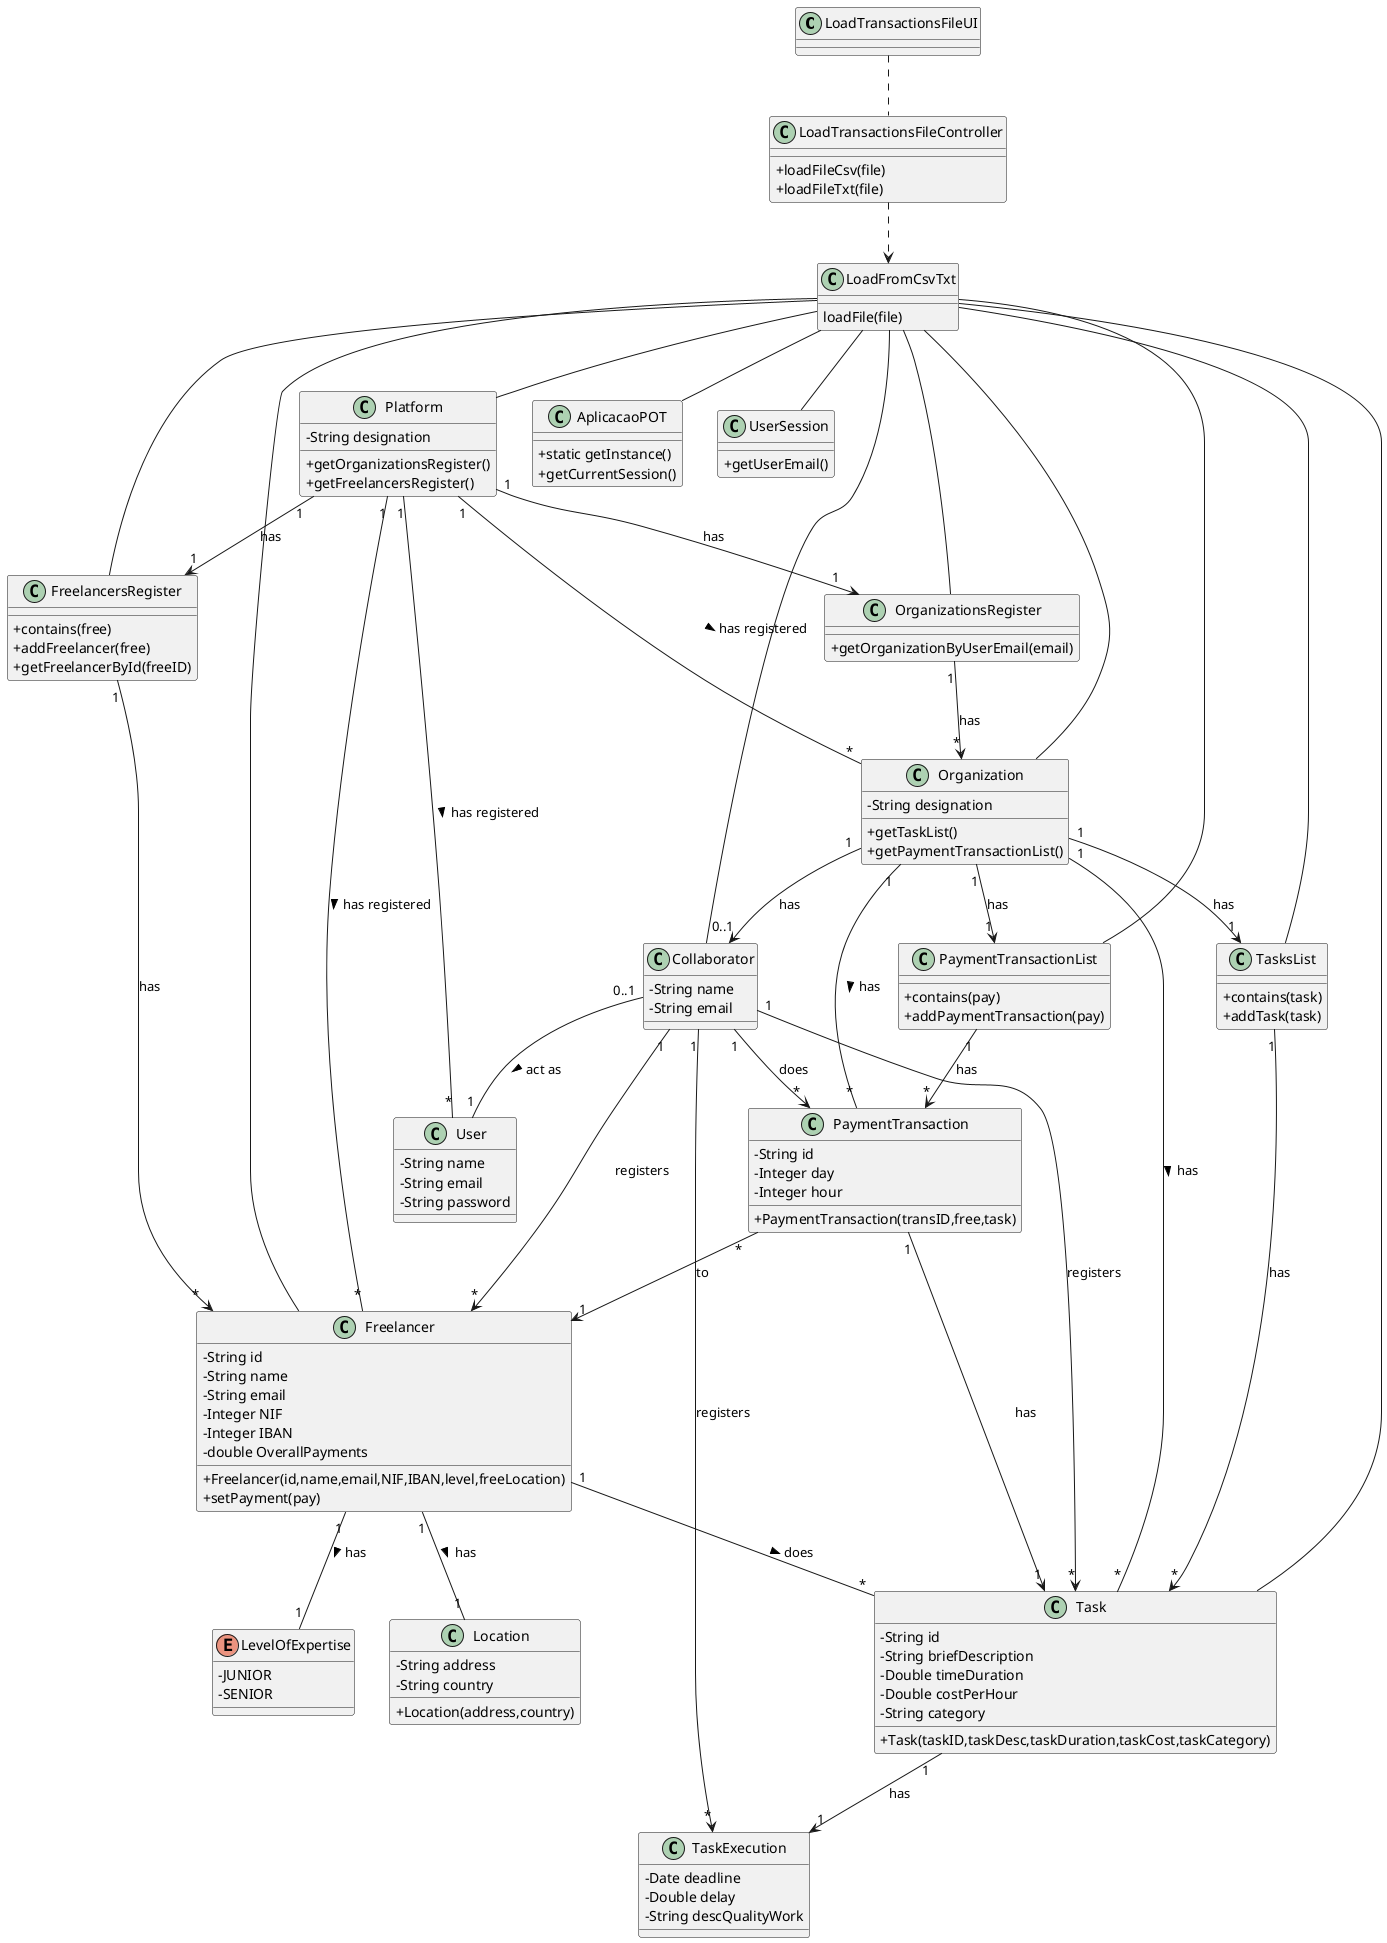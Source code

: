 @startuml
skinparam classAttributeIconSize 0

class LoadTransactionsFileUI{
}

class LoadTransactionsFileController{
+loadFileCsv(file)
+loadFileTxt(file)
}

class LoadFromCsvTxt{
loadFile(file)
}

class Platform {
  -String designation
  +getOrganizationsRegister()
  +getFreelancersRegister()
}

class Organization {
  -String designation
  +getTaskList()
  +getPaymentTransactionList()
}

class OrganizationsRegister{
+getOrganizationByUserEmail(email)
}

class AplicacaoPOT {
  +static getInstance()
  +getCurrentSession()
}

class UserSession {
  +getUserEmail()
}

class User {
  -String name
  -String email
  -String password
}

class Collaborator {
  -String name
  -String email
}


class Freelancer {
  -String id
  -String name
  -String email
  -Integer NIF
  -Integer IBAN
  -double OverallPayments
  +Freelancer(id,name,email,NIF,IBAN,level,freeLocation)
  +setPayment(pay)
}

class FreelancersRegister{
+contains(free)
+addFreelancer(free)
+getFreelancerById(freeID)
}

enum LevelOfExpertise {
   -JUNIOR
   -SENIOR
}

class Location {
  -String address
  -String country
  +Location(address,country)
}

class PaymentTransaction {
  -String id
  -Integer day
  -Integer hour
  +PaymentTransaction(transID,free,task)
}

class PaymentTransactionList {
+contains(pay)
+addPaymentTransaction(pay)
}

class Task {
  -String id
  -String briefDescription
  -Double timeDuration
  -Double costPerHour
  -String category
  +Task(taskID,taskDesc,taskDuration,taskCost,taskCategory)
}

class TasksList{
+contains(task)
+addTask(task)
}

class TaskExecution{
  -Date deadline
  -Double delay
  -String descQualityWork
}

LoadTransactionsFileUI .. LoadTransactionsFileController


LoadTransactionsFileController ..> LoadFromCsvTxt

LoadFromCsvTxt -- Platform
LoadFromCsvTxt -- Freelancer
LoadFromCsvTxt -- FreelancersRegister
LoadFromCsvTxt -- Task
LoadFromCsvTxt -- OrganizationsRegister
LoadFromCsvTxt -- Organization
LoadFromCsvTxt -- AplicacaoPOT
LoadFromCsvTxt -- UserSession
LoadFromCsvTxt -- TasksList
LoadFromCsvTxt -- PaymentTransactionList
LoadFromCsvTxt -- Collaborator




Platform "1" -- "*" Organization : has registered >
Platform "1" -- "*" Freelancer : has registered >
Platform "1" -- "*" User : has registered >
Platform "1" --> "1" FreelancersRegister : has
Platform "1" --> "1" OrganizationsRegister : has

FreelancersRegister "1" --> "*" Freelancer : has

OrganizationsRegister "1" --> "*" Organization : has

Organization "1" --> "1" TasksList : has
Organization "1" --> "1" PaymentTransactionList : has
Organization "1" --> "0..1" Collaborator : has
Organization "1" -- "*" Task : has >
Organization "1" -- "*" PaymentTransaction : has >

TasksList "1" --> "*" Task : has

PaymentTransactionList "1" --> "*" PaymentTransaction : has

PaymentTransaction "*" --> "1" Freelancer : to
PaymentTransaction "1" --> "1" Task : has

Collaborator "1" --> "*" Freelancer : registers
Collaborator "1" --> "*" Task : registers
Collaborator "1" --> "*" TaskExecution : registers
Collaborator "1" --> "*" PaymentTransaction : does
Collaborator "0..1" -- "1" User : act as >

Task "1" --> "1" TaskExecution : has


Freelancer "1" -- "1" LevelOfExpertise : has >
Freelancer "1" -- "1" Location : has >
Freelancer "1" -- "*" Task : does >

@enduml
